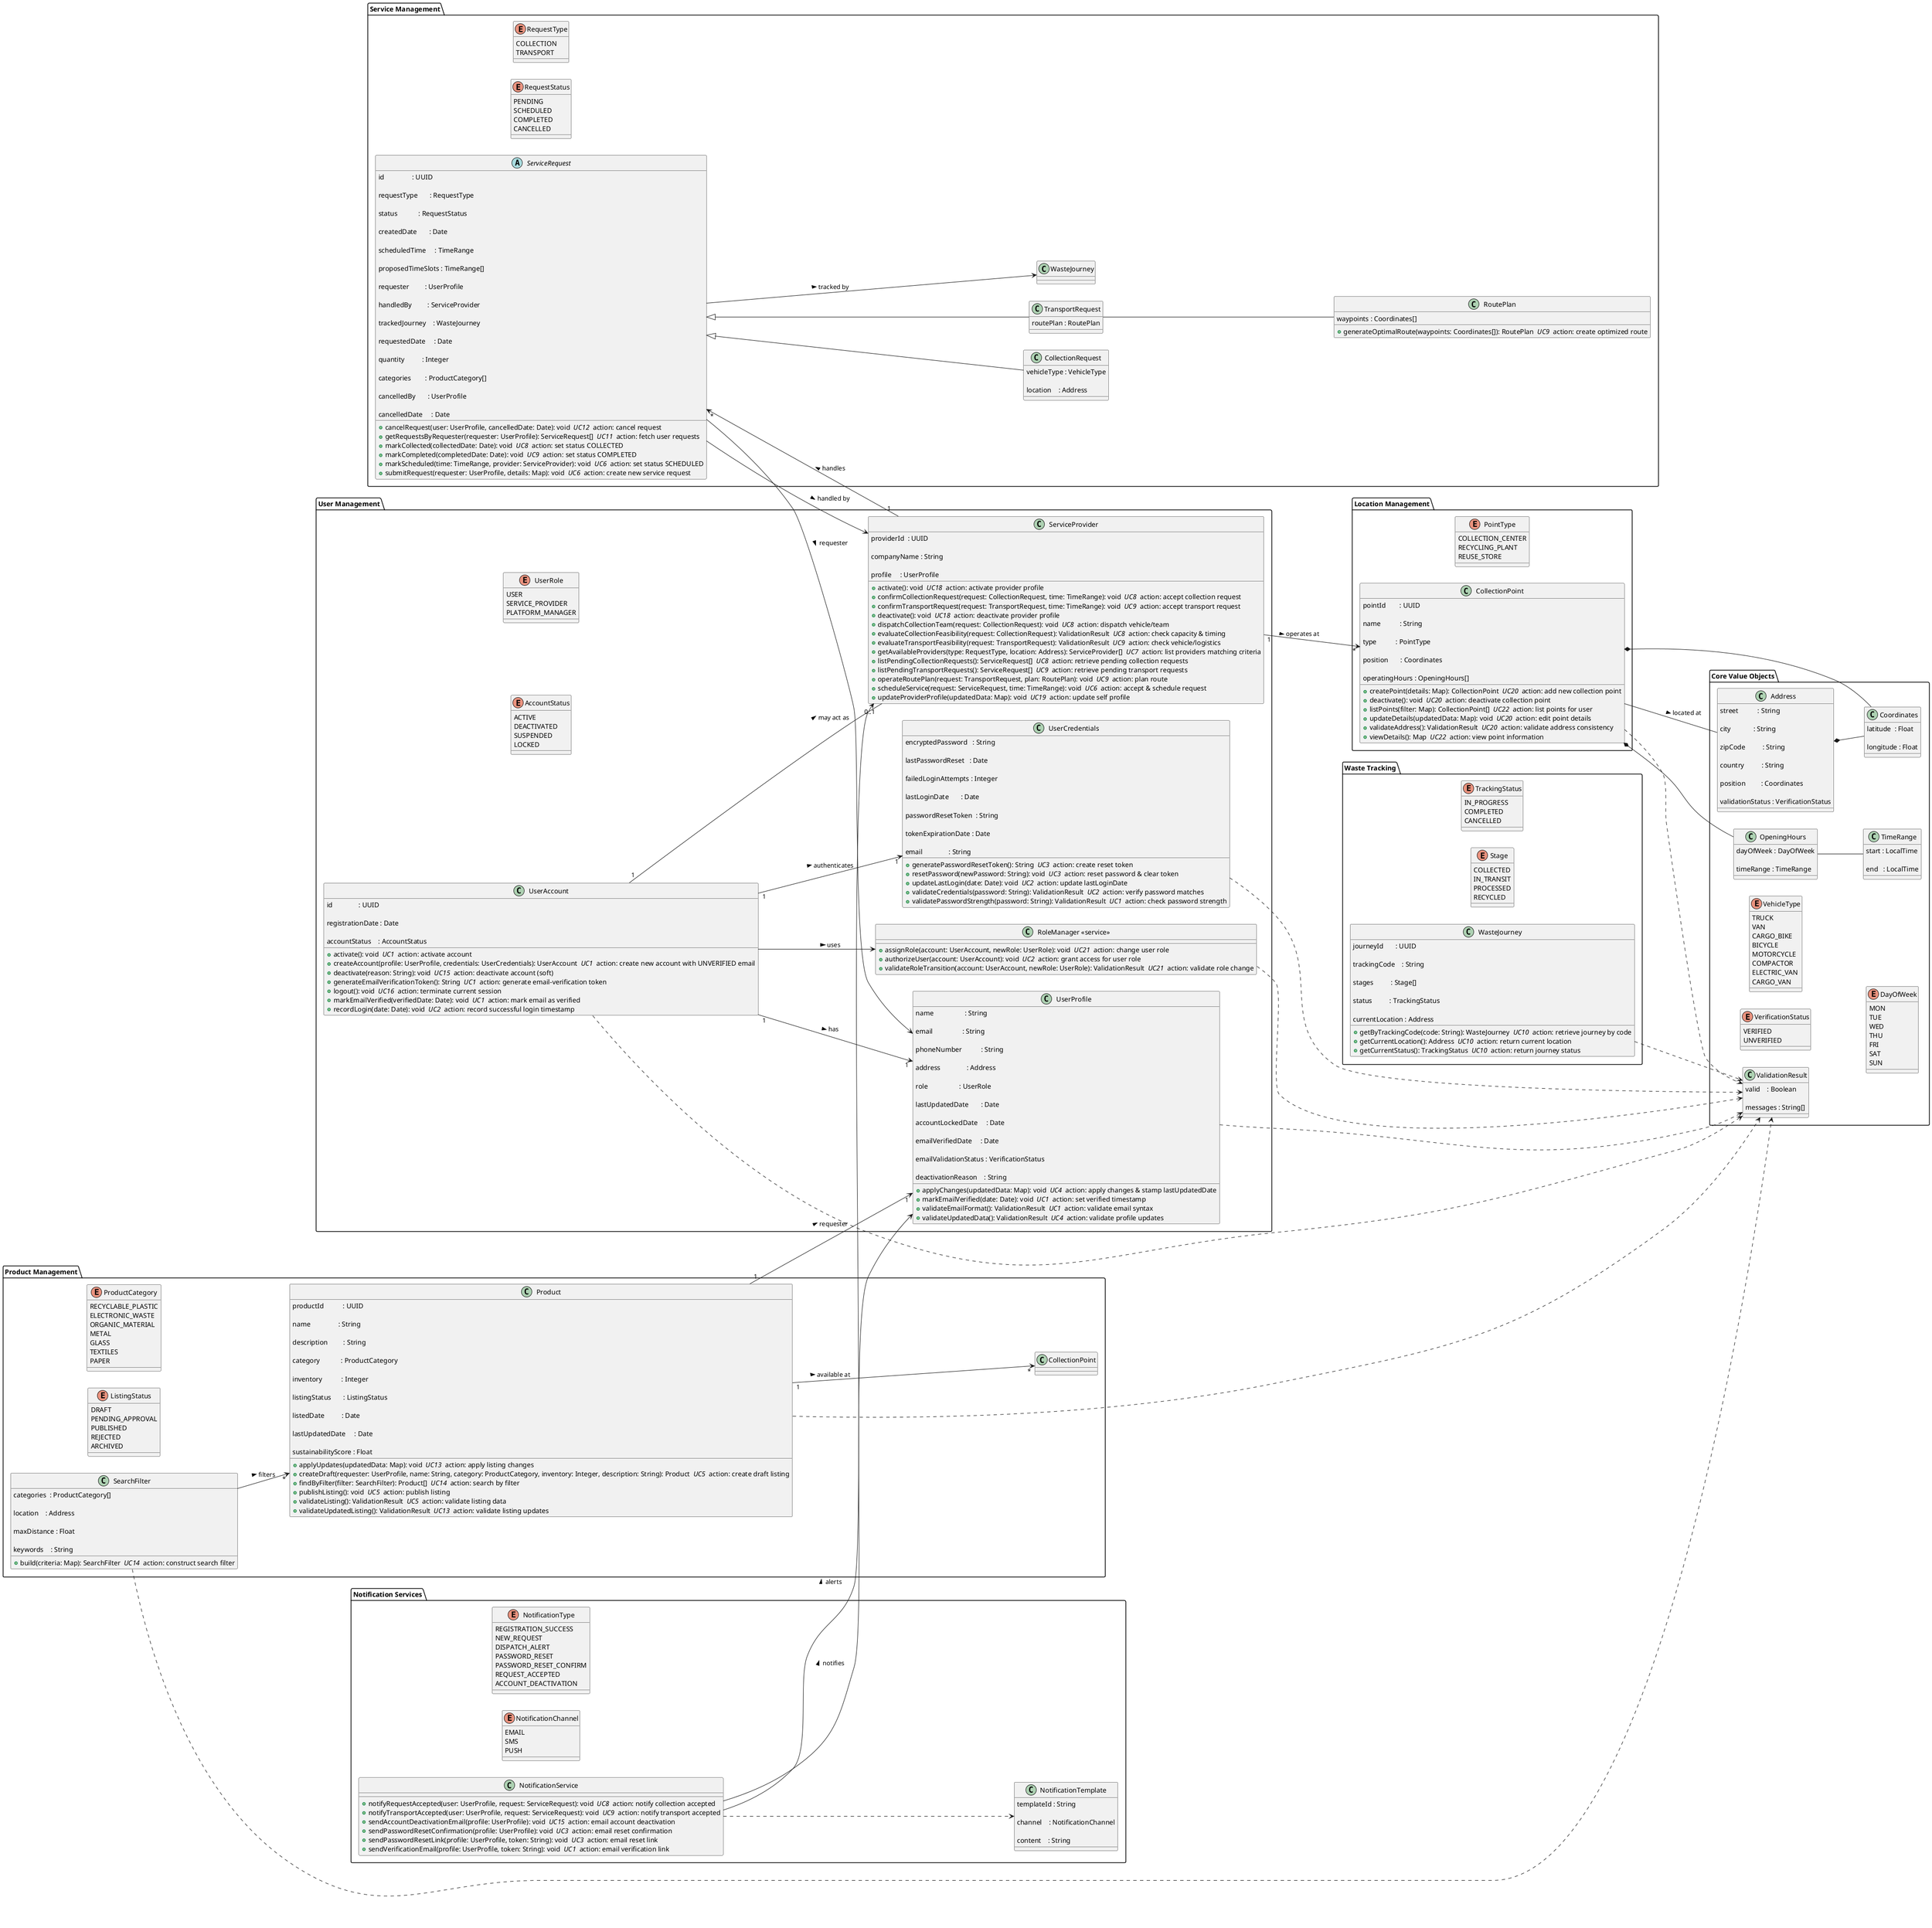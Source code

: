 @startuml
left to right direction
' ──────────────────────────────────────────────
'  CORE VALUE OBJECTS
' ──────────────────────────────────────────────
package "Core Value Objects" {
enum VerificationStatus {
VERIFIED
UNVERIFIED
}
enum VehicleType {
TRUCK
VAN
CARGO_BIKE
BICYCLE
MOTORCYCLE
COMPACTOR
ELECTRIC_VAN
CARGO_VAN
}
enum DayOfWeek {
MON
TUE
WED
THU
FRI
SAT
SUN
}
class ValidationResult {

valid    : Boolean

messages : String[]
}
class Coordinates {

latitude  : Float

longitude : Float
}
class Address {

street           : String

city             : String

zipCode          : String

country          : String

position         : Coordinates

validationStatus : VerificationStatus
}
class TimeRange {

start : LocalTime

end   : LocalTime
}
class OpeningHours {

dayOfWeek : DayOfWeek

timeRange : TimeRange
}
Address *-- Coordinates
OpeningHours -- TimeRange
}
' ──────────────────────────────────────────────
'  USER MANAGEMENT
' ──────────────────────────────────────────────
package "User Management" {
enum UserRole {
USER
SERVICE_PROVIDER
PLATFORM_MANAGER
}
enum AccountStatus {
ACTIVE
DEACTIVATED
SUSPENDED
LOCKED
}
class UserAccount {

id               : UUID

registrationDate : Date

accountStatus    : AccountStatus
  
  + activate(): void // UC1 // action: activate account
  + createAccount(profile: UserProfile, credentials: UserCredentials): UserAccount // UC1 // action: create new account with UNVERIFIED email
  + deactivate(reason: String): void // UC15 // action: deactivate account (soft)
  + generateEmailVerificationToken(): String // UC1 // action: generate email-verification token
  + logout(): void // UC16 // action: terminate current session
  + markEmailVerified(verifiedDate: Date): void // UC1 // action: mark email as verified
  + recordLogin(date: Date): void // UC2 // action: record successful login timestamp
}
class UserProfile {

name                  : String

email                 : String

phoneNumber           : String

address               : Address

role                  : UserRole

lastUpdatedDate       : Date

accountLockedDate     : Date

emailVerifiedDate     : Date

emailValidationStatus : VerificationStatus

deactivationReason    : String
  
  + applyChanges(updatedData: Map): void // UC4 // action: apply changes & stamp lastUpdatedDate
  + markEmailVerified(date: Date): void // UC1 // action: set verified timestamp
  + validateEmailFormat(): ValidationResult // UC1 // action: validate email syntax
  + validateUpdatedData(): ValidationResult // UC4 // action: validate profile updates
}
class UserCredentials {

encryptedPassword   : String

lastPasswordReset   : Date

failedLoginAttempts : Integer

lastLoginDate       : Date

passwordResetToken  : String

tokenExpirationDate : Date

email               : String
  
  + generatePasswordResetToken(): String // UC3 // action: create reset token
  + resetPassword(newPassword: String): void // UC3 // action: reset password & clear token
  + updateLastLogin(date: Date): void // UC2 // action: update lastLoginDate
  + validateCredentials(password: String): ValidationResult // UC2 // action: verify password matches
  + validatePasswordStrength(password: String): ValidationResult // UC1 // action: check password strength
}
class ServiceProvider {

providerId  : UUID

companyName : String

profile     : UserProfile
  
  + activate(): void // UC18 // action: activate provider profile
  + confirmCollectionRequest(request: CollectionRequest, time: TimeRange): void // UC8 // action: accept collection request
  + confirmTransportRequest(request: TransportRequest, time: TimeRange): void // UC9 // action: accept transport request
  + deactivate(): void // UC18 // action: deactivate provider profile
  + dispatchCollectionTeam(request: CollectionRequest): void // UC8 // action: dispatch vehicle/team
  + evaluateCollectionFeasibility(request: CollectionRequest): ValidationResult // UC8 // action: check capacity & timing
  + evaluateTransportFeasibility(request: TransportRequest): ValidationResult // UC9 // action: check vehicle/logistics
  + getAvailableProviders(type: RequestType, location: Address): ServiceProvider[] // UC7 // action: list providers matching criteria
  + listPendingCollectionRequests(): ServiceRequest[] // UC8 // action: retrieve pending collection requests
  + listPendingTransportRequests(): ServiceRequest[] // UC9 // action: retrieve pending transport requests
  + operateRoutePlan(request: TransportRequest, plan: RoutePlan): void // UC9 // action: plan route
  + scheduleService(request: ServiceRequest, time: TimeRange): void // UC6 // action: accept & schedule request
  + updateProviderProfile(updatedData: Map): void // UC19 // action: update self profile
}
class "RoleManager <<service>>" as RoleManager {
  
  + assignRole(account: UserAccount, newRole: UserRole): void // UC21 // action: change user role
  + authorizeUser(account: UserAccount): void // UC2 // action: grant access for user role
  + validateRoleTransition(account: UserAccount, newRole: UserRole): ValidationResult // UC21 // action: validate role change
}
UserAccount ..> ValidationResult
UserProfile ..> ValidationResult
UserCredentials ..> ValidationResult
RoleManager ..> ValidationResult
UserAccount "1" --> "1" UserProfile : has >
UserAccount "1" --> "1" UserCredentials : authenticates >
UserAccount --> RoleManager : uses >
UserAccount "1" -- "0..1" ServiceProvider : may act as >
}
' ──────────────────────────────────────────────
'  SERVICE MANAGEMENT
' ──────────────────────────────────────────────
package "Service Management" {
enum RequestType {
COLLECTION
TRANSPORT
}
enum RequestStatus {
PENDING
SCHEDULED
COMPLETED
CANCELLED
}
abstract class ServiceRequest {

id                : UUID

requestType       : RequestType

status            : RequestStatus

createdDate       : Date

scheduledTime     : TimeRange

proposedTimeSlots : TimeRange[]

requester         : UserProfile

handledBy         : ServiceProvider

trackedJourney    : WasteJourney

requestedDate     : Date

quantity          : Integer

categories        : ProductCategory[]

cancelledBy       : UserProfile

cancelledDate     : Date
  
  + cancelRequest(user: UserProfile, cancelledDate: Date): void // UC12 // action: cancel request
  + getRequestsByRequester(requester: UserProfile): ServiceRequest[] // UC11 // action: fetch user requests
  + markCollected(collectedDate: Date): void // UC8 // action: set status COLLECTED
  + markCompleted(completedDate: Date): void // UC9 // action: set status COMPLETED
  + markScheduled(time: TimeRange, provider: ServiceProvider): void // UC6 // action: set status SCHEDULED
  + submitRequest(requester: UserProfile, details: Map): void // UC6 // action: create new service request
}
class CollectionRequest extends ServiceRequest {

vehicleType : VehicleType

location    : Address
}
class TransportRequest extends ServiceRequest {

routePlan : RoutePlan
}

class RoutePlan {

waypoints : Coordinates[]
  
  + generateOptimalRoute(waypoints: Coordinates[]): RoutePlan // UC9 // action: create optimized route
}
ServiceProvider "1" --> "*" ServiceRequest : handles >

TransportRequest -- RoutePlan
ServiceRequest --> WasteJourney : tracked by >
ServiceRequest --> UserProfile : requester >
ServiceRequest --> ServiceProvider : handled by >
}
' ──────────────────────────────────────────────
'  WASTE TRACKING
' ──────────────────────────────────────────────
package "Waste Tracking" {
enum TrackingStatus {
IN_PROGRESS
COMPLETED
CANCELLED
}
enum Stage {
COLLECTED
IN_TRANSIT
PROCESSED
RECYCLED
}
class WasteJourney {

journeyId       : UUID

trackingCode    : String

stages          : Stage[]

status          : TrackingStatus

currentLocation : Address
  
  + getByTrackingCode(code: String): WasteJourney // UC10 // action: retrieve journey by code
  + getCurrentLocation(): Address // UC10 // action: return current location
  + getCurrentStatus(): TrackingStatus // UC10 // action: return journey status
}
WasteJourney ..> ValidationResult
}
' ──────────────────────────────────────────────
'  PRODUCT MANAGEMENT
' ──────────────────────────────────────────────
package "Product Management" {
enum ProductCategory {
RECYCLABLE_PLASTIC
ELECTRONIC_WASTE
ORGANIC_MATERIAL
METAL
GLASS
TEXTILES
PAPER
}
enum ListingStatus {
DRAFT
PENDING_APPROVAL
PUBLISHED
REJECTED
ARCHIVED
}
class Product {

productId           : UUID

name                : String

description         : String

category            : ProductCategory

inventory           : Integer

listingStatus       : ListingStatus

listedDate          : Date

lastUpdatedDate     : Date

sustainabilityScore : Float
  
  + applyUpdates(updatedData: Map): void // UC13 // action: apply listing changes
  + createDraft(requester: UserProfile, name: String, category: ProductCategory, inventory: Integer, description: String): Product // UC5 // action: create draft listing
  + findByFilter(filter: SearchFilter): Product[] // UC14 // action: search by filter
  + publishListing(): void // UC5 // action: publish listing
  + validateListing(): ValidationResult // UC5 // action: validate listing data
  + validateUpdatedListing(): ValidationResult // UC13 // action: validate listing updates
}
class SearchFilter {

categories  : ProductCategory[]

location    : Address

maxDistance : Float

keywords    : String
  
  + build(criteria: Map): SearchFilter // UC14 // action: construct search filter
}
Product ..> ValidationResult
SearchFilter ..> ValidationResult
Product "1" --> "*" CollectionPoint : available at >
Product "1" --> "1" UserProfile      : requester >
SearchFilter --> "*" Product            : filters >
}
' ──────────────────────────────────────────────
'  LOCATION MANAGEMENT
' ──────────────────────────────────────────────
package "Location Management" {
enum PointType {
COLLECTION_CENTER
RECYCLING_PLANT
REUSE_STORE
}
class CollectionPoint {

pointId        : UUID

name           : String

type           : PointType

position       : Coordinates

operatingHours : OpeningHours[]
  
  + createPoint(details: Map): CollectionPoint // UC20 // action: add new collection point
  + deactivate(): void // UC20 // action: deactivate collection point
  + listPoints(filter: Map): CollectionPoint[] // UC22 // action: list points for user
  + updateDetails(updatedData: Map): void // UC20 // action: edit point details
  + validateAddress(): ValidationResult // UC20 // action: validate address consistency
  + viewDetails(): Map // UC22 // action: view point information
}
CollectionPoint ..> ValidationResult
CollectionPoint *-- Coordinates
CollectionPoint *-- OpeningHours
CollectionPoint -- Address : located at >
ServiceProvider "1" --> "*" CollectionPoint : operates at >
}
' ──────────────────────────────────────────────
'  NOTIFICATION SERVICES
' ──────────────────────────────────────────────
package "Notification Services" {
enum NotificationType {
REGISTRATION_SUCCESS
NEW_REQUEST
DISPATCH_ALERT
PASSWORD_RESET
PASSWORD_RESET_CONFIRM
REQUEST_ACCEPTED
ACCOUNT_DEACTIVATION
}
enum NotificationChannel{
EMAIL
SMS
PUSH
}
class NotificationTemplate {

templateId : String

channel    : NotificationChannel

content    : String
}
class NotificationService {
  
  + notifyRequestAccepted(user: UserProfile, request: ServiceRequest): void // UC8 // action: notify collection accepted
  + notifyTransportAccepted(user: UserProfile, request: ServiceRequest): void // UC9 // action: notify transport accepted
  + sendAccountDeactivationEmail(profile: UserProfile): void // UC15 // action: email account deactivation
  + sendPasswordResetConfirmation(profile: UserProfile): void // UC3 // action: email reset confirmation
  + sendPasswordResetLink(profile: UserProfile, token: String): void // UC3 // action: email reset link
  + sendVerificationEmail(profile: UserProfile, token: String): void // UC1 // action: email verification link
}
NotificationService ..> NotificationTemplate
NotificationService --> UserProfile     : notifies >
NotificationService --> ServiceProvider : alerts >
}
@enduml
